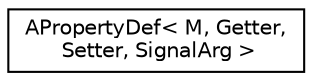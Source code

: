 digraph "Graphical Class Hierarchy"
{
 // LATEX_PDF_SIZE
  edge [fontname="Helvetica",fontsize="10",labelfontname="Helvetica",labelfontsize="10"];
  node [fontname="Helvetica",fontsize="10",shape=record];
  rankdir="LR";
  Node0 [label="APropertyDef\< M, Getter,\l Setter, SignalArg \>",height=0.2,width=0.4,color="black", fillcolor="white", style="filled",URL="$structAPropertyDef.html",tooltip=" "];
}
